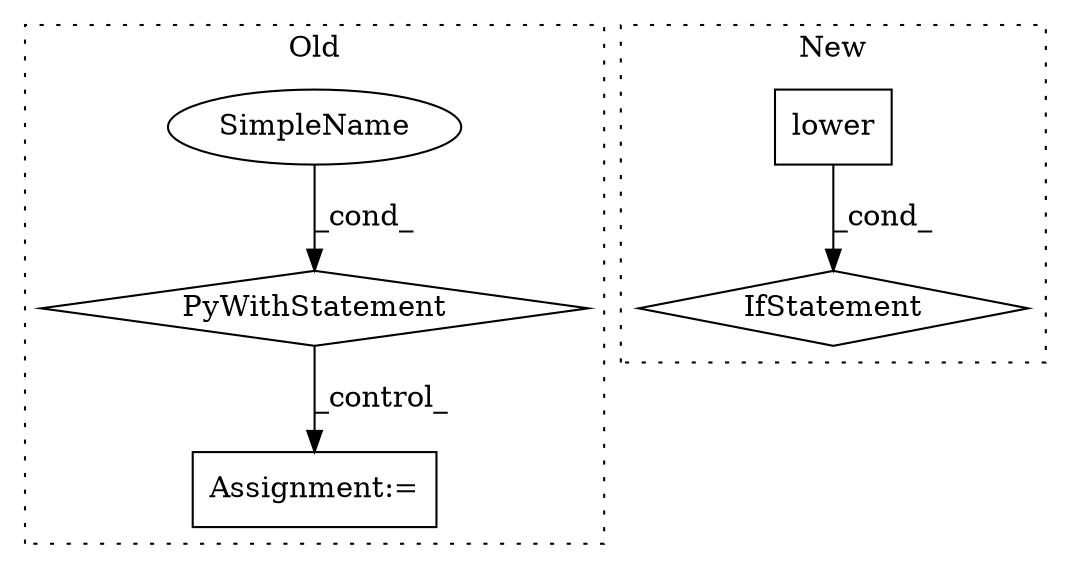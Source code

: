 digraph G {
subgraph cluster0 {
1 [label="PyWithStatement" a="104" s="3098,3136" l="10,2" shape="diamond"];
4 [label="Assignment:=" a="7" s="3429" l="1" shape="box"];
5 [label="SimpleName" a="42" s="" l="" shape="ellipse"];
label = "Old";
style="dotted";
}
subgraph cluster1 {
2 [label="lower" a="32" s="4181" l="7" shape="box"];
3 [label="IfStatement" a="25" s="4170,4195" l="4,2" shape="diamond"];
label = "New";
style="dotted";
}
1 -> 4 [label="_control_"];
2 -> 3 [label="_cond_"];
5 -> 1 [label="_cond_"];
}